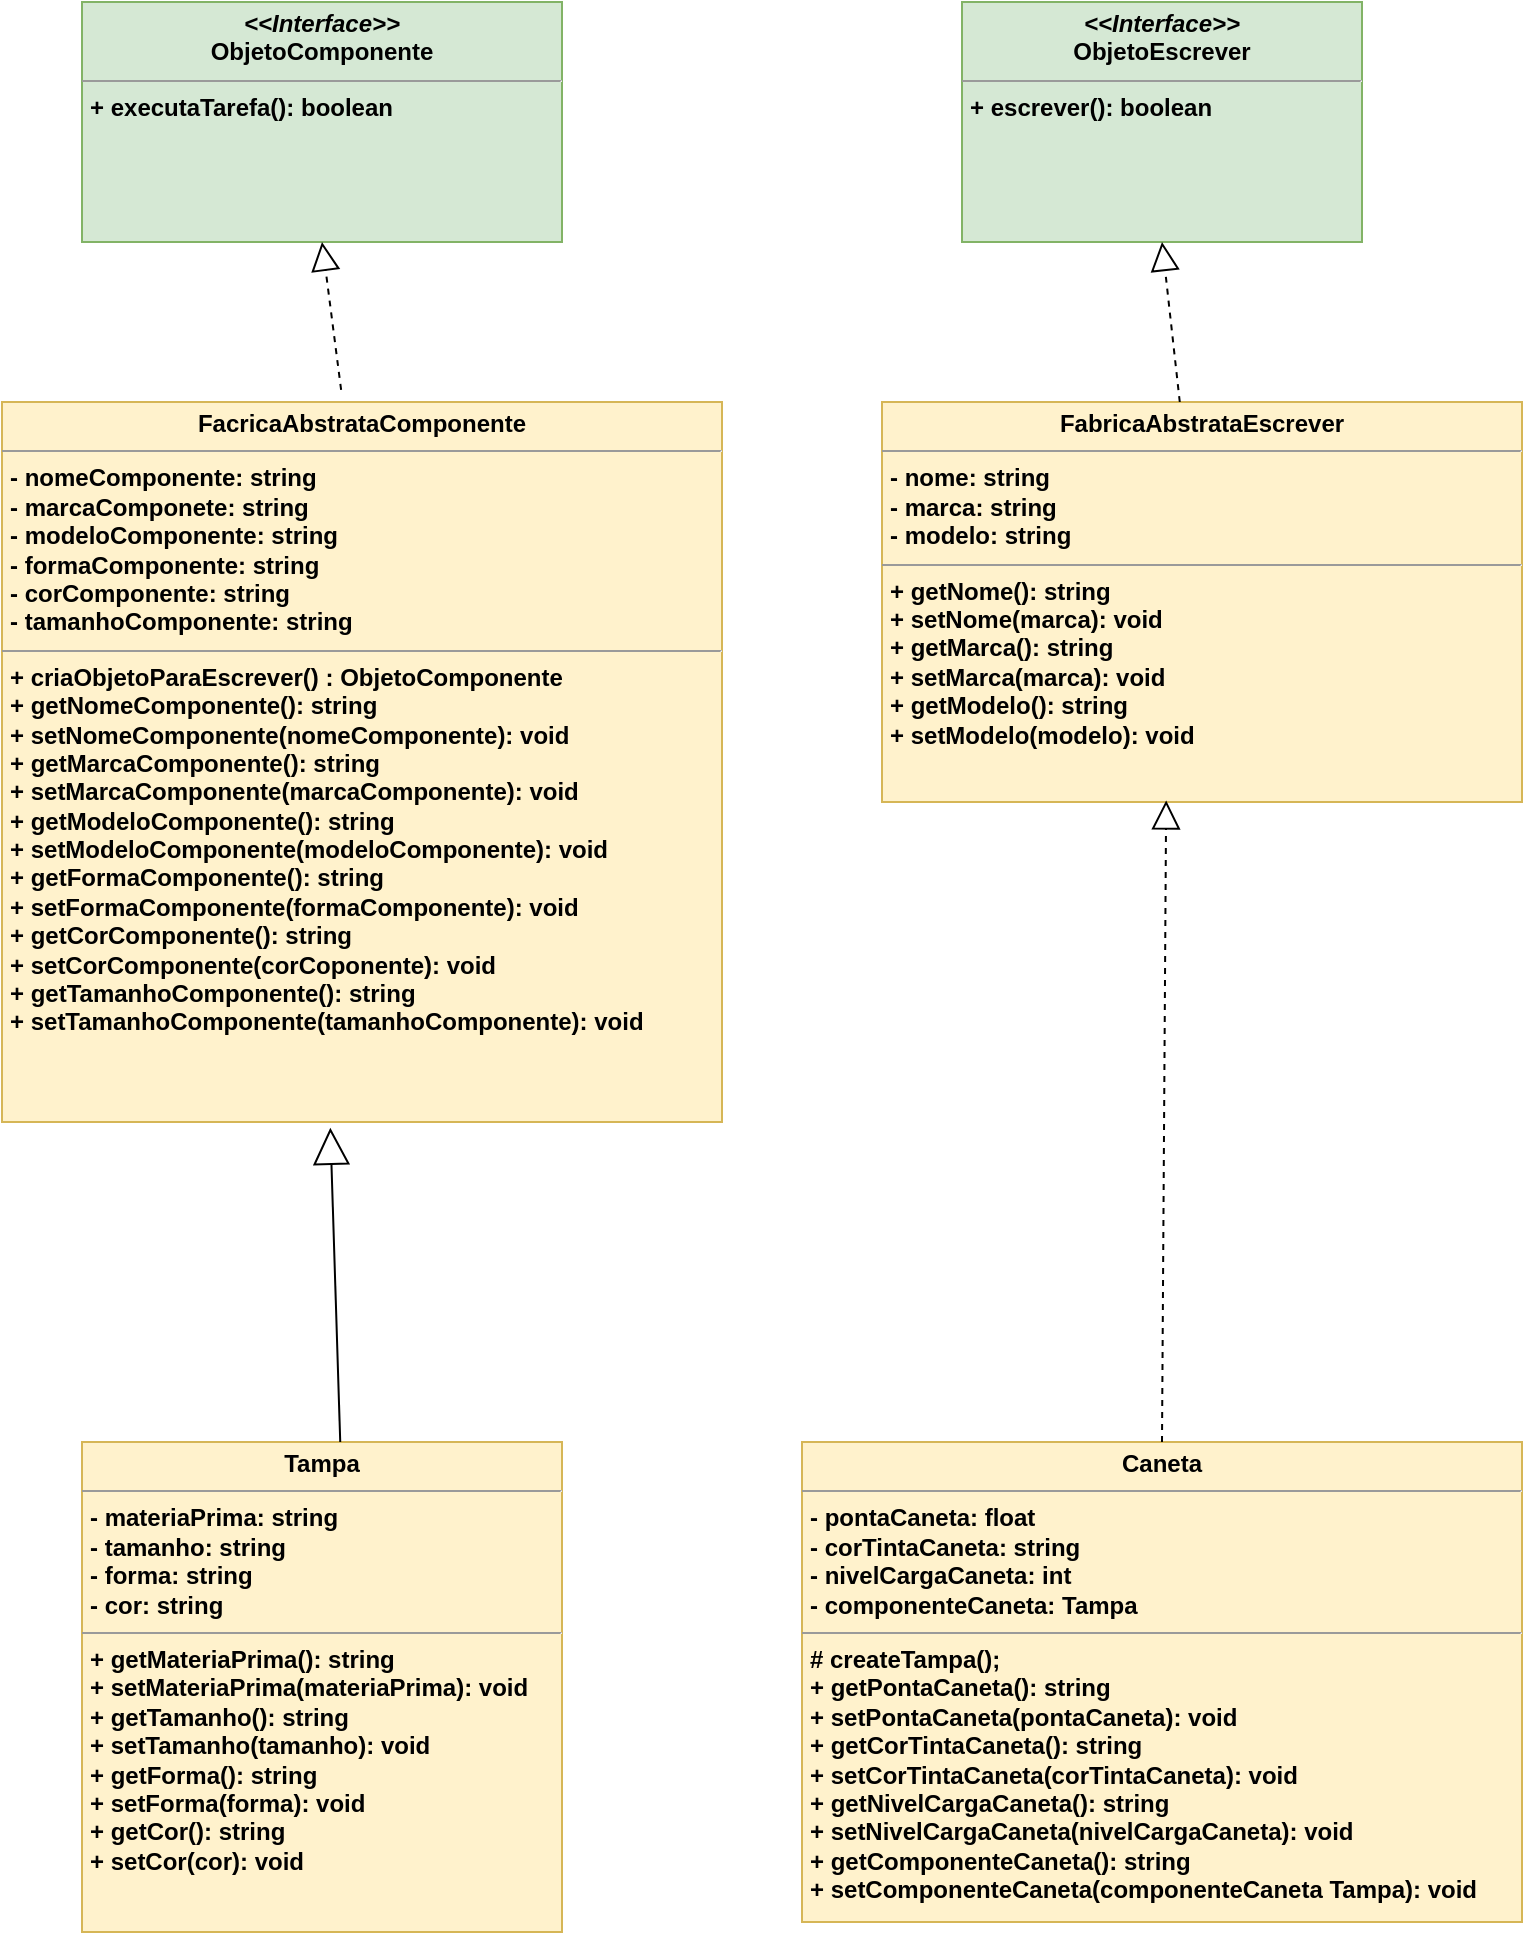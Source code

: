 <mxfile version="21.6.2" type="device">
  <diagram name="Página-1" id="fugrCPwhmp6wiOLAwd_q">
    <mxGraphModel dx="1059" dy="1785" grid="1" gridSize="10" guides="1" tooltips="1" connect="1" arrows="1" fold="1" page="1" pageScale="1" pageWidth="827" pageHeight="1169" math="0" shadow="0">
      <root>
        <mxCell id="0" />
        <mxCell id="1" parent="0" />
        <mxCell id="nKnQd_wgZkz4WcUqPOvq-1" value="&lt;p style=&quot;margin:0px;margin-top:4px;text-align:center;&quot;&gt;&lt;b&gt;&lt;i&gt;&amp;lt;&amp;lt;Interface&amp;gt;&amp;gt;&lt;/i&gt;&lt;br&gt;ObjetoEscrever&lt;/b&gt;&lt;/p&gt;&lt;hr size=&quot;1&quot;&gt;&lt;p style=&quot;margin:0px;margin-left:4px;&quot;&gt;&lt;b&gt;+ escrever(): boolean&lt;br&gt;&lt;br&gt;&lt;/b&gt;&lt;/p&gt;" style="verticalAlign=top;align=left;overflow=fill;fontSize=12;fontFamily=Helvetica;html=1;whiteSpace=wrap;fillColor=#d5e8d4;strokeColor=#82b366;" parent="1" vertex="1">
          <mxGeometry x="520" y="-1160" width="200" height="120" as="geometry" />
        </mxCell>
        <mxCell id="nKnQd_wgZkz4WcUqPOvq-2" value="&lt;p style=&quot;margin:0px;margin-top:4px;text-align:center;&quot;&gt;&lt;b&gt;FabricaAbstrataEscrever&lt;/b&gt;&lt;/p&gt;&lt;hr size=&quot;1&quot;&gt;&lt;p style=&quot;border-color: var(--border-color); margin: 0px 0px 0px 4px;&quot;&gt;&lt;b style=&quot;background-color: initial;&quot;&gt;- nome: string&lt;/b&gt;&lt;/p&gt;&lt;p style=&quot;border-color: var(--border-color); margin: 0px 0px 0px 4px;&quot;&gt;&lt;b style=&quot;background-color: initial;&quot;&gt;- marca: string&lt;/b&gt;&lt;br&gt;&lt;/p&gt;&lt;p style=&quot;border-color: var(--border-color); margin: 0px 0px 0px 4px;&quot;&gt;&lt;b style=&quot;background-color: initial;&quot;&gt;- modelo: string&lt;/b&gt;&lt;/p&gt;&lt;hr size=&quot;1&quot;&gt;&lt;p style=&quot;border-color: var(--border-color); margin: 0px 0px 0px 4px;&quot;&gt;&lt;b style=&quot;border-color: var(--border-color); background-color: initial;&quot;&gt;+ getNome(): string&lt;/b&gt;&lt;br style=&quot;border-color: var(--border-color);&quot;&gt;&lt;/p&gt;&lt;p style=&quot;border-color: var(--border-color); margin: 0px 0px 0px 4px;&quot;&gt;&lt;b style=&quot;border-color: var(--border-color);&quot;&gt;+ setNome(marca): void&lt;/b&gt;&lt;/p&gt;&lt;p style=&quot;margin:0px;margin-left:4px;&quot;&gt;&lt;b style=&quot;background-color: initial;&quot;&gt;+ getMarca(): string&lt;/b&gt;&lt;br&gt;&lt;/p&gt;&lt;p style=&quot;margin:0px;margin-left:4px;&quot;&gt;&lt;b&gt;+ setMarca(marca): void&lt;/b&gt;&lt;/p&gt;&lt;p style=&quot;border-color: var(--border-color); margin: 0px 0px 0px 4px;&quot;&gt;&lt;b&gt;+ getModelo(): string&lt;/b&gt;&lt;/p&gt;&lt;p style=&quot;border-color: var(--border-color); margin: 0px 0px 0px 4px;&quot;&gt;&lt;b&gt;+ setModelo(modelo): void&lt;/b&gt;&lt;/p&gt;&lt;p style=&quot;border-color: var(--border-color); margin: 0px 0px 0px 4px;&quot;&gt;&lt;br&gt;&lt;/p&gt;&lt;p style=&quot;border-color: var(--border-color); margin: 0px 0px 0px 4px;&quot;&gt;&lt;b&gt;&lt;br style=&quot;border-color: var(--border-color);&quot;&gt;&lt;/b&gt;&lt;/p&gt;&lt;p style=&quot;border-color: var(--border-color); margin: 0px 0px 0px 4px;&quot;&gt;&lt;b&gt;&lt;br&gt;&lt;/b&gt;&lt;/p&gt;&lt;p style=&quot;border-color: var(--border-color); margin: 0px 0px 0px 4px;&quot;&gt;&lt;b&gt;&lt;br&gt;&lt;/b&gt;&lt;/p&gt;&lt;p style=&quot;border-color: var(--border-color); margin: 0px 0px 0px 4px;&quot;&gt;&lt;b&gt;&lt;br style=&quot;border-color: var(--border-color);&quot;&gt;&lt;/b&gt;&lt;/p&gt;&lt;p style=&quot;border-color: var(--border-color); margin: 0px 0px 0px 4px;&quot;&gt;&lt;br style=&quot;border-color: var(--border-color);&quot;&gt;&lt;/p&gt;" style="verticalAlign=top;align=left;overflow=fill;fontSize=12;fontFamily=Helvetica;html=1;whiteSpace=wrap;fillColor=#fff2cc;strokeColor=#d6b656;" parent="1" vertex="1">
          <mxGeometry x="480" y="-960" width="320" height="200" as="geometry" />
        </mxCell>
        <mxCell id="nKnQd_wgZkz4WcUqPOvq-3" value="" style="endArrow=block;dashed=1;endFill=0;endSize=12;html=1;rounded=0;entryX=0.5;entryY=1;entryDx=0;entryDy=0;" parent="1" source="nKnQd_wgZkz4WcUqPOvq-2" target="nKnQd_wgZkz4WcUqPOvq-1" edge="1">
          <mxGeometry width="160" relative="1" as="geometry">
            <mxPoint x="334" y="-1030" as="sourcePoint" />
            <mxPoint x="390" y="-1000" as="targetPoint" />
          </mxGeometry>
        </mxCell>
        <mxCell id="nKnQd_wgZkz4WcUqPOvq-4" value="&lt;p style=&quot;margin:0px;margin-top:4px;text-align:center;&quot;&gt;&lt;b&gt;Caneta&lt;/b&gt;&lt;/p&gt;&lt;hr size=&quot;1&quot;&gt;&lt;p style=&quot;border-color: var(--border-color); margin: 0px 0px 0px 4px;&quot;&gt;&lt;b&gt;- pontaCaneta: float&lt;/b&gt;&lt;/p&gt;&lt;p style=&quot;border-color: var(--border-color); margin: 0px 0px 0px 4px;&quot;&gt;&lt;b&gt;- corTintaCaneta: string&lt;/b&gt;&lt;/p&gt;&lt;p style=&quot;border-color: var(--border-color); margin: 0px 0px 0px 4px;&quot;&gt;&lt;b&gt;- nivelCargaCaneta: int&lt;/b&gt;&lt;/p&gt;&lt;p style=&quot;border-color: var(--border-color); margin: 0px 0px 0px 4px;&quot;&gt;&lt;b&gt;- componenteCaneta: Tampa&lt;/b&gt;&lt;/p&gt;&lt;hr size=&quot;1&quot;&gt;&lt;p style=&quot;margin:0px;margin-left:4px;&quot;&gt;&lt;b style=&quot;background-color: initial;&quot;&gt;# createTampa();&lt;/b&gt;&lt;/p&gt;&lt;p style=&quot;margin:0px;margin-left:4px;&quot;&gt;&lt;b style=&quot;background-color: initial;&quot;&gt;+ getPontaCaneta(): string&lt;/b&gt;&lt;br&gt;&lt;/p&gt;&lt;p style=&quot;margin:0px;margin-left:4px;&quot;&gt;&lt;b&gt;+ setPontaCaneta(pontaCaneta): void&lt;/b&gt;&lt;/p&gt;&lt;p style=&quot;border-color: var(--border-color); margin: 0px 0px 0px 4px;&quot;&gt;&lt;b&gt;+ getCorTintaCaneta(): string&lt;/b&gt;&lt;/p&gt;&lt;p style=&quot;border-color: var(--border-color); margin: 0px 0px 0px 4px;&quot;&gt;&lt;b&gt;+ setCorTintaCaneta(corTintaCaneta): void&lt;/b&gt;&lt;/p&gt;&lt;p style=&quot;border-color: var(--border-color); margin: 0px 0px 0px 4px;&quot;&gt;&lt;b&gt;+ getNivelCargaCaneta(): string&lt;/b&gt;&lt;/p&gt;&lt;p style=&quot;border-color: var(--border-color); margin: 0px 0px 0px 4px;&quot;&gt;&lt;b&gt;+ setNivelCargaCaneta(nivelCargaCaneta): void&lt;/b&gt;&lt;/p&gt;&lt;p style=&quot;border-color: var(--border-color); margin: 0px 0px 0px 4px;&quot;&gt;&lt;b&gt;+ getComponenteCaneta(): string&lt;/b&gt;&lt;/p&gt;&lt;p style=&quot;border-color: var(--border-color); margin: 0px 0px 0px 4px;&quot;&gt;&lt;b&gt;+ setComponenteCaneta(componenteCaneta Tampa&lt;/b&gt;&lt;b style=&quot;background-color: initial;&quot;&gt;): void&lt;/b&gt;&lt;/p&gt;&lt;p style=&quot;border-color: var(--border-color); margin: 0px 0px 0px 4px;&quot;&gt;&lt;b&gt;&lt;br style=&quot;border-color: var(--border-color);&quot;&gt;&lt;/b&gt;&lt;/p&gt;&lt;p style=&quot;border-color: var(--border-color); margin: 0px 0px 0px 4px;&quot;&gt;&lt;b&gt;&lt;br&gt;&lt;/b&gt;&lt;/p&gt;&lt;p style=&quot;border-color: var(--border-color); margin: 0px 0px 0px 4px;&quot;&gt;&lt;b&gt;&lt;br&gt;&lt;/b&gt;&lt;/p&gt;&lt;p style=&quot;border-color: var(--border-color); margin: 0px 0px 0px 4px;&quot;&gt;&lt;b&gt;&lt;br style=&quot;border-color: var(--border-color);&quot;&gt;&lt;/b&gt;&lt;/p&gt;&lt;p style=&quot;border-color: var(--border-color); margin: 0px 0px 0px 4px;&quot;&gt;&lt;br style=&quot;border-color: var(--border-color);&quot;&gt;&lt;/p&gt;" style="verticalAlign=top;align=left;overflow=fill;fontSize=12;fontFamily=Helvetica;html=1;whiteSpace=wrap;fillColor=#fff2cc;strokeColor=#d6b656;" parent="1" vertex="1">
          <mxGeometry x="440" y="-440" width="360" height="240" as="geometry" />
        </mxCell>
        <mxCell id="nKnQd_wgZkz4WcUqPOvq-5" value="&lt;p style=&quot;margin:0px;margin-top:4px;text-align:center;&quot;&gt;&lt;b&gt;FacricaAbstrataComponente&lt;/b&gt;&lt;/p&gt;&lt;hr size=&quot;1&quot;&gt;&lt;p style=&quot;border-color: var(--border-color); margin: 0px 0px 0px 4px;&quot;&gt;&lt;b style=&quot;border-color: var(--border-color); background-color: initial;&quot;&gt;- nomeComponente: string&lt;/b&gt;&lt;/p&gt;&lt;p style=&quot;border-color: var(--border-color); margin: 0px 0px 0px 4px;&quot;&gt;&lt;b style=&quot;border-color: var(--border-color); background-color: initial;&quot;&gt;- marcaComponete: string&lt;/b&gt;&lt;br style=&quot;border-color: var(--border-color);&quot;&gt;&lt;/p&gt;&lt;p style=&quot;border-color: var(--border-color); margin: 0px 0px 0px 4px;&quot;&gt;&lt;b style=&quot;border-color: var(--border-color); background-color: initial;&quot;&gt;- modeloComponente: string&lt;/b&gt;&lt;/p&gt;&lt;p style=&quot;margin:0px;margin-left:4px;&quot;&gt;&lt;b&gt;- formaComponente: string&lt;/b&gt;&lt;/p&gt;&lt;p style=&quot;margin:0px;margin-left:4px;&quot;&gt;&lt;b&gt;- corComponente: string&lt;/b&gt;&lt;/p&gt;&lt;p style=&quot;margin:0px;margin-left:4px;&quot;&gt;&lt;b&gt;- tamanhoComponente: string&lt;/b&gt;&lt;/p&gt;&lt;hr size=&quot;1&quot;&gt;&lt;p style=&quot;margin:0px;margin-left:4px;&quot;&gt;&lt;b style=&quot;border-color: var(--border-color);&quot;&gt;+ criaObjetoParaEscrever() : ObjetoComponente&lt;/b&gt;&lt;br style=&quot;border-color: var(--border-color);&quot;&gt;&lt;/p&gt;&lt;p style=&quot;border-color: var(--border-color); margin: 0px 0px 0px 4px;&quot;&gt;&lt;b style=&quot;border-color: var(--border-color); background-color: initial;&quot;&gt;+ getNomeComponente(): string&lt;/b&gt;&lt;br style=&quot;border-color: var(--border-color);&quot;&gt;&lt;/p&gt;&lt;p style=&quot;border-color: var(--border-color); margin: 0px 0px 0px 4px;&quot;&gt;&lt;b style=&quot;border-color: var(--border-color);&quot;&gt;+ setNomeComponente(nomeComponente&lt;/b&gt;&lt;b style=&quot;border-color: var(--border-color);&quot;&gt;): void&lt;/b&gt;&lt;/p&gt;&lt;p style=&quot;border-color: var(--border-color); margin: 0px 0px 0px 4px;&quot;&gt;&lt;b style=&quot;border-color: var(--border-color); background-color: initial;&quot;&gt;+ getMarcaComponente(): string&lt;/b&gt;&lt;br style=&quot;border-color: var(--border-color);&quot;&gt;&lt;/p&gt;&lt;p style=&quot;border-color: var(--border-color); margin: 0px 0px 0px 4px;&quot;&gt;&lt;b style=&quot;border-color: var(--border-color);&quot;&gt;+ setMarcaComponente(marcaComponente): void&lt;/b&gt;&lt;/p&gt;&lt;p style=&quot;border-color: var(--border-color); margin: 0px 0px 0px 4px;&quot;&gt;&lt;b style=&quot;border-color: var(--border-color);&quot;&gt;+ getModeloComponente(): string&lt;/b&gt;&lt;/p&gt;&lt;p style=&quot;border-color: var(--border-color); margin: 0px 0px 0px 4px;&quot;&gt;&lt;b style=&quot;border-color: var(--border-color);&quot;&gt;+ setModeloComponente(modeloComponente): void&lt;/b&gt;&lt;/p&gt;&lt;p style=&quot;border-color: var(--border-color); margin: 0px 0px 0px 4px;&quot;&gt;&lt;b style=&quot;border-color: var(--border-color);&quot;&gt;+ getFormaComponente(): string&lt;/b&gt;&lt;/p&gt;&lt;p style=&quot;border-color: var(--border-color); margin: 0px 0px 0px 4px;&quot;&gt;&lt;b style=&quot;border-color: var(--border-color);&quot;&gt;&lt;/b&gt;&lt;/p&gt;&lt;p style=&quot;border-color: var(--border-color); margin: 0px 0px 0px 4px;&quot;&gt;&lt;b style=&quot;border-color: var(--border-color);&quot;&gt;+ setFormaComponente(formaComponente): void&lt;/b&gt;&lt;/p&gt;&lt;p style=&quot;border-color: var(--border-color); margin: 0px 0px 0px 4px;&quot;&gt;&lt;b style=&quot;border-color: var(--border-color);&quot;&gt;+ getCorComponente(): string&lt;/b&gt;&lt;/p&gt;&lt;p style=&quot;border-color: var(--border-color); margin: 0px 0px 0px 4px;&quot;&gt;&lt;b style=&quot;border-color: var(--border-color);&quot;&gt;&lt;/b&gt;&lt;/p&gt;&lt;p style=&quot;border-color: var(--border-color); margin: 0px 0px 0px 4px;&quot;&gt;&lt;b style=&quot;background-color: initial; border-color: var(--border-color);&quot;&gt;+ setCorComponente(corCoponente): void&lt;/b&gt;&lt;br&gt;&lt;/p&gt;&lt;p style=&quot;border-color: var(--border-color); margin: 0px 0px 0px 4px;&quot;&gt;&lt;b style=&quot;border-color: var(--border-color);&quot;&gt;+ getTamanhoComponente(): string&lt;/b&gt;&lt;/p&gt;&lt;p style=&quot;border-color: var(--border-color); margin: 0px 0px 0px 4px;&quot;&gt;&lt;b style=&quot;background-color: initial; border-color: var(--border-color);&quot;&gt;&lt;/b&gt;&lt;/p&gt;&lt;p style=&quot;border-color: var(--border-color); margin: 0px 0px 0px 4px;&quot;&gt;&lt;b style=&quot;border-color: var(--border-color);&quot;&gt;+ setTamanhoComponente(tamanhoComponente): void&lt;/b&gt;&lt;/p&gt;&lt;p style=&quot;margin:0px;margin-left:4px;&quot;&gt;&lt;br&gt;&lt;/p&gt;" style="verticalAlign=top;align=left;overflow=fill;fontSize=12;fontFamily=Helvetica;html=1;whiteSpace=wrap;fillColor=#fff2cc;strokeColor=#d6b656;" parent="1" vertex="1">
          <mxGeometry x="40" y="-960" width="360" height="360" as="geometry" />
        </mxCell>
        <mxCell id="nKnQd_wgZkz4WcUqPOvq-6" value="&lt;p style=&quot;margin:0px;margin-top:4px;text-align:center;&quot;&gt;&lt;b&gt;&lt;i&gt;&amp;lt;&amp;lt;Interface&amp;gt;&amp;gt;&lt;/i&gt;&lt;br&gt;ObjetoComponente&lt;/b&gt;&lt;/p&gt;&lt;hr size=&quot;1&quot;&gt;&lt;p style=&quot;margin:0px;margin-left:4px;&quot;&gt;&lt;b&gt;+ executaTarefa(): boolean&lt;br&gt;&lt;br&gt;&lt;/b&gt;&lt;/p&gt;" style="verticalAlign=top;align=left;overflow=fill;fontSize=12;fontFamily=Helvetica;html=1;whiteSpace=wrap;fillColor=#d5e8d4;strokeColor=#82b366;" parent="1" vertex="1">
          <mxGeometry x="80" y="-1160" width="240" height="120" as="geometry" />
        </mxCell>
        <mxCell id="nKnQd_wgZkz4WcUqPOvq-14" value="" style="endArrow=block;dashed=1;endFill=0;endSize=12;html=1;rounded=0;entryX=0.5;entryY=1;entryDx=0;entryDy=0;exitX=0.471;exitY=-0.017;exitDx=0;exitDy=0;exitPerimeter=0;" parent="1" source="nKnQd_wgZkz4WcUqPOvq-5" target="nKnQd_wgZkz4WcUqPOvq-6" edge="1">
          <mxGeometry width="160" relative="1" as="geometry">
            <mxPoint x="160" y="-390" as="sourcePoint" />
            <mxPoint x="180" y="-340" as="targetPoint" />
          </mxGeometry>
        </mxCell>
        <mxCell id="nKnQd_wgZkz4WcUqPOvq-15" value="&lt;p style=&quot;margin:0px;margin-top:4px;text-align:center;&quot;&gt;&lt;b&gt;Tampa&lt;/b&gt;&lt;/p&gt;&lt;hr size=&quot;1&quot;&gt;&lt;p style=&quot;margin:0px;margin-left:4px;&quot;&gt;&lt;b&gt;- materiaPrima: string&lt;/b&gt;&lt;/p&gt;&lt;p style=&quot;margin:0px;margin-left:4px;&quot;&gt;&lt;b&gt;- tamanho: string&lt;/b&gt;&lt;/p&gt;&lt;p style=&quot;margin:0px;margin-left:4px;&quot;&gt;&lt;b&gt;- forma: string&lt;/b&gt;&lt;/p&gt;&lt;p style=&quot;margin:0px;margin-left:4px;&quot;&gt;&lt;b&gt;- cor: string&amp;nbsp;&lt;/b&gt;&lt;/p&gt;&lt;hr size=&quot;1&quot;&gt;&lt;p style=&quot;border-color: var(--border-color); margin: 0px 0px 0px 4px;&quot;&gt;&lt;b&gt;+ getMateriaPrima(): string&lt;/b&gt;&lt;/p&gt;&lt;p style=&quot;border-color: var(--border-color); margin: 0px 0px 0px 4px;&quot;&gt;&lt;b&gt;+ setMateriaPrima(materiaPrima): void&lt;/b&gt;&lt;/p&gt;&lt;p style=&quot;border-color: var(--border-color); margin: 0px 0px 0px 4px;&quot;&gt;&lt;b&gt;+ getTamanho(): string&lt;/b&gt;&lt;/p&gt;&lt;p style=&quot;border-color: var(--border-color); margin: 0px 0px 0px 4px;&quot;&gt;&lt;b&gt;+ setTamanho(tamanho): void&lt;/b&gt;&lt;/p&gt;&lt;p style=&quot;border-color: var(--border-color); margin: 0px 0px 0px 4px;&quot;&gt;&lt;b&gt;+ getForma(): string&lt;/b&gt;&lt;/p&gt;&lt;p style=&quot;border-color: var(--border-color); margin: 0px 0px 0px 4px;&quot;&gt;&lt;b&gt;+ setForma(forma): void&lt;/b&gt;&lt;/p&gt;&lt;p style=&quot;border-color: var(--border-color); margin: 0px 0px 0px 4px;&quot;&gt;&lt;b&gt;+ getCor(): string&lt;/b&gt;&lt;/p&gt;&lt;p style=&quot;border-color: var(--border-color); margin: 0px 0px 0px 4px;&quot;&gt;&lt;b&gt;+ setCor(cor): void&lt;/b&gt;&lt;/p&gt;" style="verticalAlign=top;align=left;overflow=fill;fontSize=12;fontFamily=Helvetica;html=1;whiteSpace=wrap;fillColor=#fff2cc;strokeColor=#d6b656;" parent="1" vertex="1">
          <mxGeometry x="80" y="-440" width="240" height="245" as="geometry" />
        </mxCell>
        <mxCell id="nKnQd_wgZkz4WcUqPOvq-16" value="" style="endArrow=block;endSize=16;endFill=0;html=1;rounded=0;entryX=0.456;entryY=1.008;entryDx=0;entryDy=0;entryPerimeter=0;exitX=0.538;exitY=0;exitDx=0;exitDy=0;exitPerimeter=0;" parent="1" source="nKnQd_wgZkz4WcUqPOvq-15" target="nKnQd_wgZkz4WcUqPOvq-5" edge="1">
          <mxGeometry width="160" relative="1" as="geometry">
            <mxPoint x="30" y="-270" as="sourcePoint" />
            <mxPoint x="190" y="-270" as="targetPoint" />
          </mxGeometry>
        </mxCell>
        <mxCell id="nKnQd_wgZkz4WcUqPOvq-17" value="" style="endArrow=block;dashed=1;endFill=0;endSize=12;html=1;rounded=0;entryX=0.444;entryY=0.996;entryDx=0;entryDy=0;entryPerimeter=0;exitX=0.5;exitY=0;exitDx=0;exitDy=0;" parent="1" source="nKnQd_wgZkz4WcUqPOvq-4" target="nKnQd_wgZkz4WcUqPOvq-2" edge="1">
          <mxGeometry width="160" relative="1" as="geometry">
            <mxPoint x="450" y="-585" as="sourcePoint" />
            <mxPoint x="610" y="-585" as="targetPoint" />
          </mxGeometry>
        </mxCell>
      </root>
    </mxGraphModel>
  </diagram>
</mxfile>
